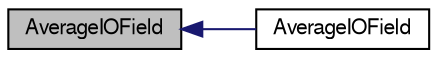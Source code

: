digraph "AverageIOField"
{
  bgcolor="transparent";
  edge [fontname="FreeSans",fontsize="10",labelfontname="FreeSans",labelfontsize="10"];
  node [fontname="FreeSans",fontsize="10",shape=record];
  rankdir="LR";
  Node1 [label="AverageIOField",height=0.2,width=0.4,color="black", fillcolor="grey75", style="filled", fontcolor="black"];
  Node1 -> Node2 [dir="back",color="midnightblue",fontsize="10",style="solid",fontname="FreeSans"];
  Node2 [label="AverageIOField",height=0.2,width=0.4,color="black",URL="$a22278.html#ac0c57c9ca9c19d6867a0e1e5963b202f",tooltip="Construct from IOobject and size (does not set values) "];
}
